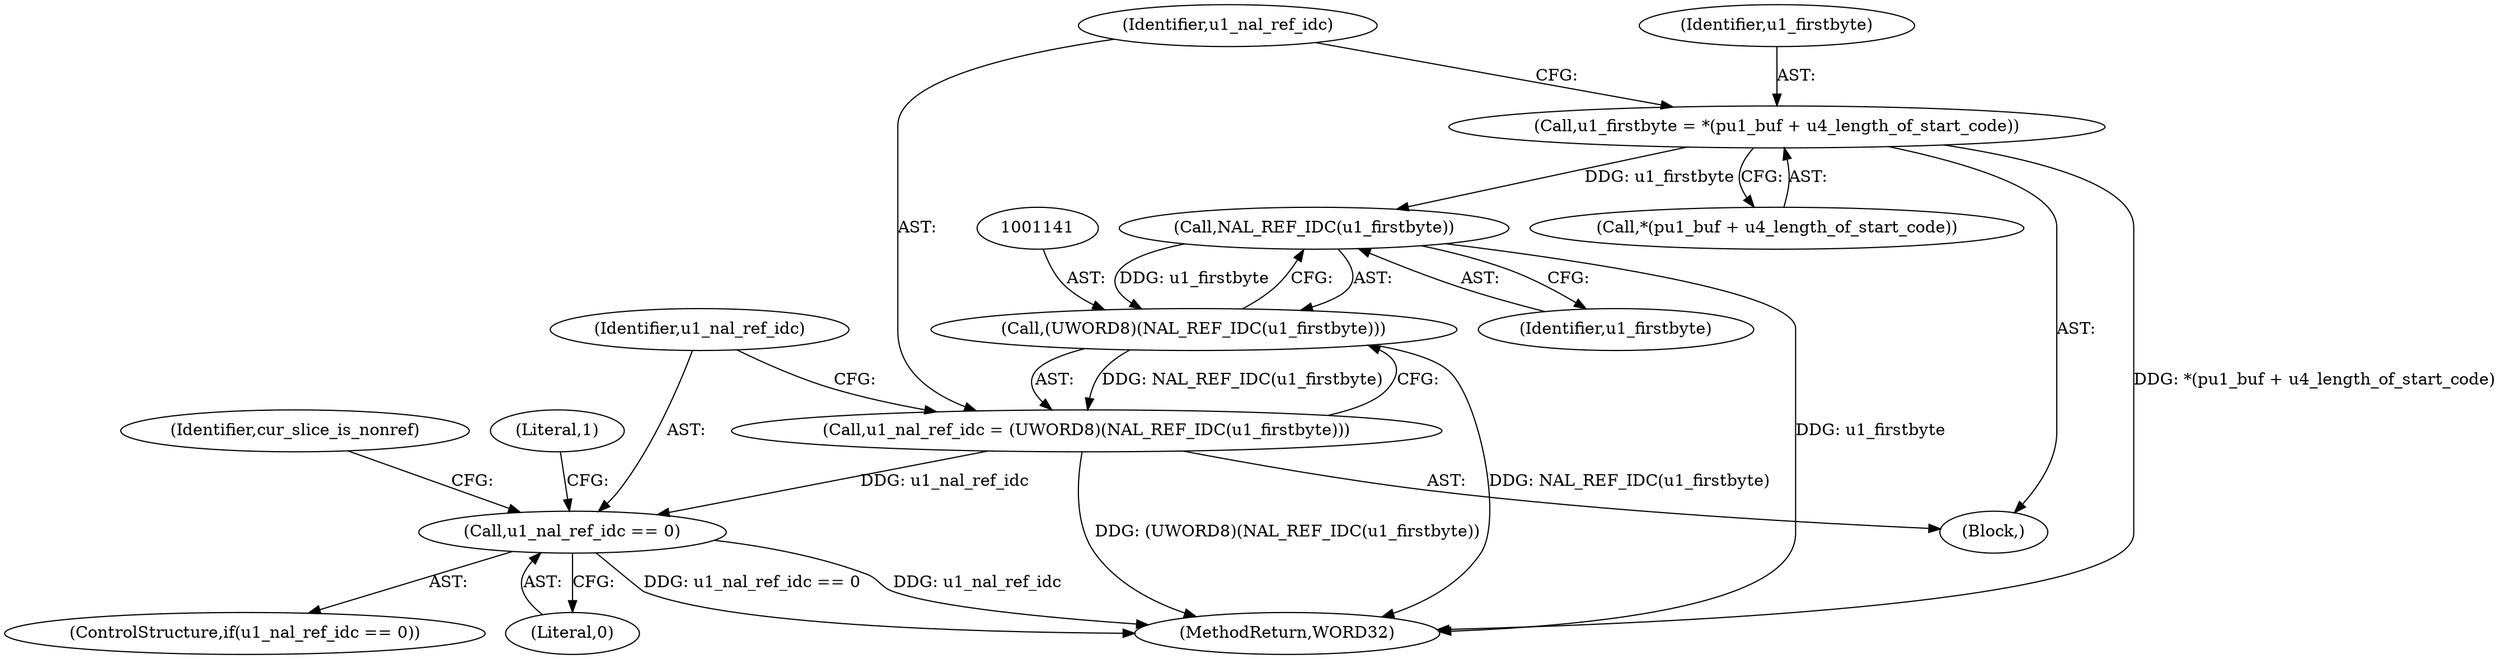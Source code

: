 digraph "0_Android_0b23c81c3dd9ec38f7e6806a3955fed1925541a0@integer" {
"1001132" [label="(Call,u1_firstbyte = *(pu1_buf + u4_length_of_start_code))"];
"1001142" [label="(Call,NAL_REF_IDC(u1_firstbyte))"];
"1001140" [label="(Call,(UWORD8)(NAL_REF_IDC(u1_firstbyte)))"];
"1001138" [label="(Call,u1_nal_ref_idc = (UWORD8)(NAL_REF_IDC(u1_firstbyte)))"];
"1001145" [label="(Call,u1_nal_ref_idc == 0)"];
"1001131" [label="(Block,)"];
"1001139" [label="(Identifier,u1_nal_ref_idc)"];
"1001132" [label="(Call,u1_firstbyte = *(pu1_buf + u4_length_of_start_code))"];
"1001145" [label="(Call,u1_nal_ref_idc == 0)"];
"1002226" [label="(MethodReturn,WORD32)"];
"1001142" [label="(Call,NAL_REF_IDC(u1_firstbyte))"];
"1001143" [label="(Identifier,u1_firstbyte)"];
"1001138" [label="(Call,u1_nal_ref_idc = (UWORD8)(NAL_REF_IDC(u1_firstbyte)))"];
"1001144" [label="(ControlStructure,if(u1_nal_ref_idc == 0))"];
"1001134" [label="(Call,*(pu1_buf + u4_length_of_start_code))"];
"1001146" [label="(Identifier,u1_nal_ref_idc)"];
"1001147" [label="(Literal,0)"];
"1001133" [label="(Identifier,u1_firstbyte)"];
"1001140" [label="(Call,(UWORD8)(NAL_REF_IDC(u1_firstbyte)))"];
"1001150" [label="(Identifier,cur_slice_is_nonref)"];
"1001157" [label="(Literal,1)"];
"1001132" -> "1001131"  [label="AST: "];
"1001132" -> "1001134"  [label="CFG: "];
"1001133" -> "1001132"  [label="AST: "];
"1001134" -> "1001132"  [label="AST: "];
"1001139" -> "1001132"  [label="CFG: "];
"1001132" -> "1002226"  [label="DDG: *(pu1_buf + u4_length_of_start_code)"];
"1001132" -> "1001142"  [label="DDG: u1_firstbyte"];
"1001142" -> "1001140"  [label="AST: "];
"1001142" -> "1001143"  [label="CFG: "];
"1001143" -> "1001142"  [label="AST: "];
"1001140" -> "1001142"  [label="CFG: "];
"1001142" -> "1002226"  [label="DDG: u1_firstbyte"];
"1001142" -> "1001140"  [label="DDG: u1_firstbyte"];
"1001140" -> "1001138"  [label="AST: "];
"1001141" -> "1001140"  [label="AST: "];
"1001138" -> "1001140"  [label="CFG: "];
"1001140" -> "1002226"  [label="DDG: NAL_REF_IDC(u1_firstbyte)"];
"1001140" -> "1001138"  [label="DDG: NAL_REF_IDC(u1_firstbyte)"];
"1001138" -> "1001131"  [label="AST: "];
"1001139" -> "1001138"  [label="AST: "];
"1001146" -> "1001138"  [label="CFG: "];
"1001138" -> "1002226"  [label="DDG: (UWORD8)(NAL_REF_IDC(u1_firstbyte))"];
"1001138" -> "1001145"  [label="DDG: u1_nal_ref_idc"];
"1001145" -> "1001144"  [label="AST: "];
"1001145" -> "1001147"  [label="CFG: "];
"1001146" -> "1001145"  [label="AST: "];
"1001147" -> "1001145"  [label="AST: "];
"1001150" -> "1001145"  [label="CFG: "];
"1001157" -> "1001145"  [label="CFG: "];
"1001145" -> "1002226"  [label="DDG: u1_nal_ref_idc"];
"1001145" -> "1002226"  [label="DDG: u1_nal_ref_idc == 0"];
}
